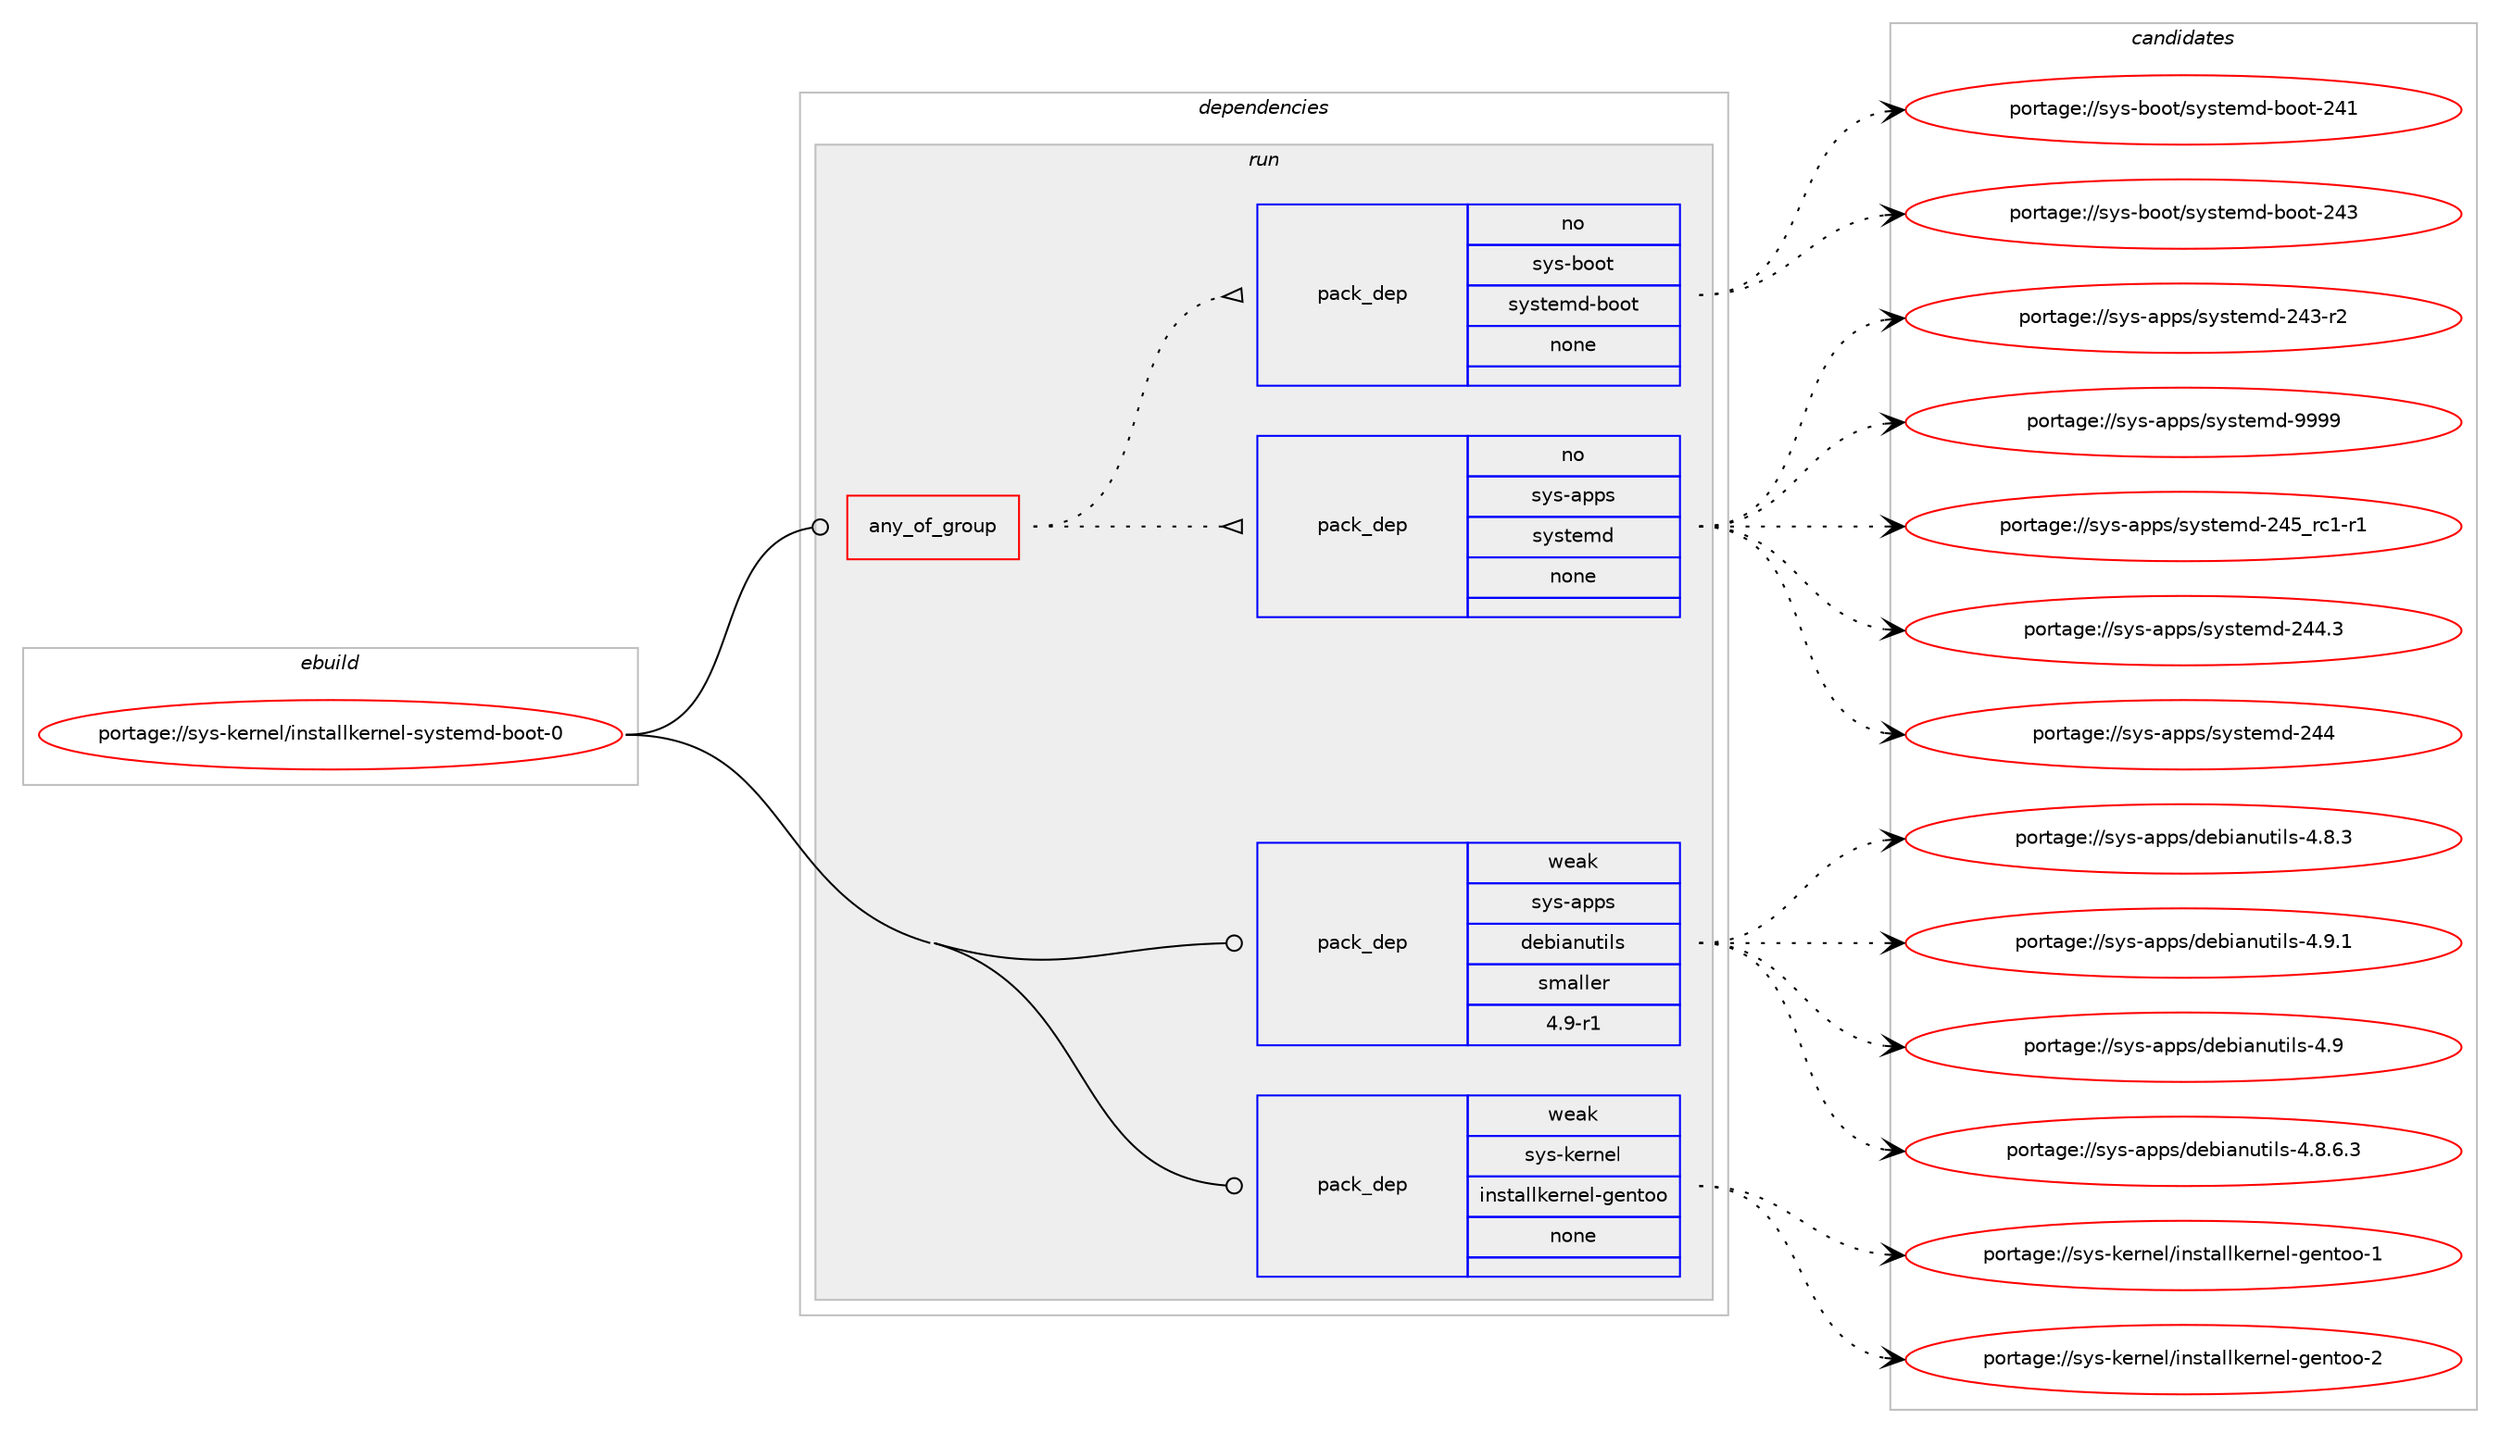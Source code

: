 digraph prolog {

# *************
# Graph options
# *************

newrank=true;
concentrate=true;
compound=true;
graph [rankdir=LR,fontname=Helvetica,fontsize=10,ranksep=1.5];#, ranksep=2.5, nodesep=0.2];
edge  [arrowhead=vee];
node  [fontname=Helvetica,fontsize=10];

# **********
# The ebuild
# **********

subgraph cluster_leftcol {
color=gray;
rank=same;
label=<<i>ebuild</i>>;
id [label="portage://sys-kernel/installkernel-systemd-boot-0", color=red, width=4, href="../sys-kernel/installkernel-systemd-boot-0.svg"];
}

# ****************
# The dependencies
# ****************

subgraph cluster_midcol {
color=gray;
label=<<i>dependencies</i>>;
subgraph cluster_compile {
fillcolor="#eeeeee";
style=filled;
label=<<i>compile</i>>;
}
subgraph cluster_compileandrun {
fillcolor="#eeeeee";
style=filled;
label=<<i>compile and run</i>>;
}
subgraph cluster_run {
fillcolor="#eeeeee";
style=filled;
label=<<i>run</i>>;
subgraph any914 {
dependency40727 [label=<<TABLE BORDER="0" CELLBORDER="1" CELLSPACING="0" CELLPADDING="4"><TR><TD CELLPADDING="10">any_of_group</TD></TR></TABLE>>, shape=none, color=red];subgraph pack31929 {
dependency40728 [label=<<TABLE BORDER="0" CELLBORDER="1" CELLSPACING="0" CELLPADDING="4" WIDTH="220"><TR><TD ROWSPAN="6" CELLPADDING="30">pack_dep</TD></TR><TR><TD WIDTH="110">no</TD></TR><TR><TD>sys-apps</TD></TR><TR><TD>systemd</TD></TR><TR><TD>none</TD></TR><TR><TD></TD></TR></TABLE>>, shape=none, color=blue];
}
dependency40727:e -> dependency40728:w [weight=20,style="dotted",arrowhead="oinv"];
subgraph pack31930 {
dependency40729 [label=<<TABLE BORDER="0" CELLBORDER="1" CELLSPACING="0" CELLPADDING="4" WIDTH="220"><TR><TD ROWSPAN="6" CELLPADDING="30">pack_dep</TD></TR><TR><TD WIDTH="110">no</TD></TR><TR><TD>sys-boot</TD></TR><TR><TD>systemd-boot</TD></TR><TR><TD>none</TD></TR><TR><TD></TD></TR></TABLE>>, shape=none, color=blue];
}
dependency40727:e -> dependency40729:w [weight=20,style="dotted",arrowhead="oinv"];
}
id:e -> dependency40727:w [weight=20,style="solid",arrowhead="odot"];
subgraph pack31931 {
dependency40730 [label=<<TABLE BORDER="0" CELLBORDER="1" CELLSPACING="0" CELLPADDING="4" WIDTH="220"><TR><TD ROWSPAN="6" CELLPADDING="30">pack_dep</TD></TR><TR><TD WIDTH="110">weak</TD></TR><TR><TD>sys-apps</TD></TR><TR><TD>debianutils</TD></TR><TR><TD>smaller</TD></TR><TR><TD>4.9-r1</TD></TR></TABLE>>, shape=none, color=blue];
}
id:e -> dependency40730:w [weight=20,style="solid",arrowhead="odot"];
subgraph pack31932 {
dependency40731 [label=<<TABLE BORDER="0" CELLBORDER="1" CELLSPACING="0" CELLPADDING="4" WIDTH="220"><TR><TD ROWSPAN="6" CELLPADDING="30">pack_dep</TD></TR><TR><TD WIDTH="110">weak</TD></TR><TR><TD>sys-kernel</TD></TR><TR><TD>installkernel-gentoo</TD></TR><TR><TD>none</TD></TR><TR><TD></TD></TR></TABLE>>, shape=none, color=blue];
}
id:e -> dependency40731:w [weight=20,style="solid",arrowhead="odot"];
}
}

# **************
# The candidates
# **************

subgraph cluster_choices {
rank=same;
color=gray;
label=<<i>candidates</i>>;

subgraph choice31929 {
color=black;
nodesep=1;
choice1151211154597112112115471151211151161011091004557575757 [label="portage://sys-apps/systemd-9999", color=red, width=4,href="../sys-apps/systemd-9999.svg"];
choice115121115459711211211547115121115116101109100455052539511499494511449 [label="portage://sys-apps/systemd-245_rc1-r1", color=red, width=4,href="../sys-apps/systemd-245_rc1-r1.svg"];
choice115121115459711211211547115121115116101109100455052524651 [label="portage://sys-apps/systemd-244.3", color=red, width=4,href="../sys-apps/systemd-244.3.svg"];
choice11512111545971121121154711512111511610110910045505252 [label="portage://sys-apps/systemd-244", color=red, width=4,href="../sys-apps/systemd-244.svg"];
choice115121115459711211211547115121115116101109100455052514511450 [label="portage://sys-apps/systemd-243-r2", color=red, width=4,href="../sys-apps/systemd-243-r2.svg"];
dependency40728:e -> choice1151211154597112112115471151211151161011091004557575757:w [style=dotted,weight="100"];
dependency40728:e -> choice115121115459711211211547115121115116101109100455052539511499494511449:w [style=dotted,weight="100"];
dependency40728:e -> choice115121115459711211211547115121115116101109100455052524651:w [style=dotted,weight="100"];
dependency40728:e -> choice11512111545971121121154711512111511610110910045505252:w [style=dotted,weight="100"];
dependency40728:e -> choice115121115459711211211547115121115116101109100455052514511450:w [style=dotted,weight="100"];
}
subgraph choice31930 {
color=black;
nodesep=1;
choice115121115459811111111647115121115116101109100459811111111645505251 [label="portage://sys-boot/systemd-boot-243", color=red, width=4,href="../sys-boot/systemd-boot-243.svg"];
choice115121115459811111111647115121115116101109100459811111111645505249 [label="portage://sys-boot/systemd-boot-241", color=red, width=4,href="../sys-boot/systemd-boot-241.svg"];
dependency40729:e -> choice115121115459811111111647115121115116101109100459811111111645505251:w [style=dotted,weight="100"];
dependency40729:e -> choice115121115459811111111647115121115116101109100459811111111645505249:w [style=dotted,weight="100"];
}
subgraph choice31931 {
color=black;
nodesep=1;
choice1151211154597112112115471001019810597110117116105108115455246574649 [label="portage://sys-apps/debianutils-4.9.1", color=red, width=4,href="../sys-apps/debianutils-4.9.1.svg"];
choice115121115459711211211547100101981059711011711610510811545524657 [label="portage://sys-apps/debianutils-4.9", color=red, width=4,href="../sys-apps/debianutils-4.9.svg"];
choice11512111545971121121154710010198105971101171161051081154552465646544651 [label="portage://sys-apps/debianutils-4.8.6.3", color=red, width=4,href="../sys-apps/debianutils-4.8.6.3.svg"];
choice1151211154597112112115471001019810597110117116105108115455246564651 [label="portage://sys-apps/debianutils-4.8.3", color=red, width=4,href="../sys-apps/debianutils-4.8.3.svg"];
dependency40730:e -> choice1151211154597112112115471001019810597110117116105108115455246574649:w [style=dotted,weight="100"];
dependency40730:e -> choice115121115459711211211547100101981059711011711610510811545524657:w [style=dotted,weight="100"];
dependency40730:e -> choice11512111545971121121154710010198105971101171161051081154552465646544651:w [style=dotted,weight="100"];
dependency40730:e -> choice1151211154597112112115471001019810597110117116105108115455246564651:w [style=dotted,weight="100"];
}
subgraph choice31932 {
color=black;
nodesep=1;
choice115121115451071011141101011084710511011511697108108107101114110101108451031011101161111114550 [label="portage://sys-kernel/installkernel-gentoo-2", color=red, width=4,href="../sys-kernel/installkernel-gentoo-2.svg"];
choice115121115451071011141101011084710511011511697108108107101114110101108451031011101161111114549 [label="portage://sys-kernel/installkernel-gentoo-1", color=red, width=4,href="../sys-kernel/installkernel-gentoo-1.svg"];
dependency40731:e -> choice115121115451071011141101011084710511011511697108108107101114110101108451031011101161111114550:w [style=dotted,weight="100"];
dependency40731:e -> choice115121115451071011141101011084710511011511697108108107101114110101108451031011101161111114549:w [style=dotted,weight="100"];
}
}

}
